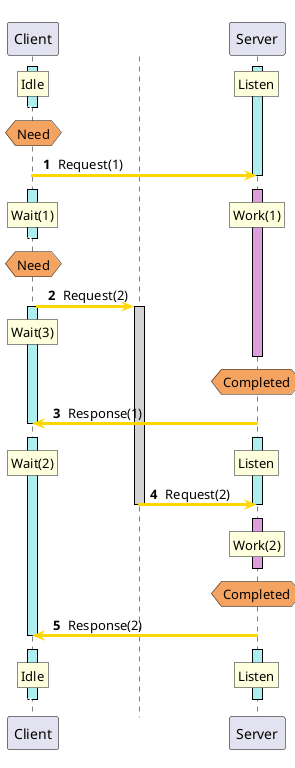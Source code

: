 @startuml
autonumber " <b>#</b> "
skinparam shadowing false
skinparam sequence {
ArrowThickness 3
ActorBorderColor Black
LifeLineBorderColor Black
LifeLineBackgroundColor Black
ParticipantBorderColor Black
}
skinparam ControlBorderColor White
skinparam ControlBackgroundColor White
skinparam BoxPadding 50
participant "Client" as A0 order 10100
participant "Server" as A1 order 10200
activate A0 #PaleTurquoise
activate A1 #PaleTurquoise
rnote over A0 : Idle
/ rnote over A1 : Listen
autonumber stop
[<[#White]-- A0
autonumber resume
deactivate A0
hnote over A0 #SandyBrown: Need
A0 -[#Gold]> A1 : Request(1)
deactivate A1
autonumber stop
[<[#White]-- A0
autonumber resume
activate A0 #PaleTurquoise
activate A1 #Plum
rnote over A0 : Wait(1)
/ rnote over A1 : Work(1)
autonumber stop
[<[#White]-- A0
autonumber resume
deactivate A0
hnote over A0 #SandyBrown: Need
control " " as T0 order 10101
A0 -[#Gold]> T0 : Request(2)
activate T0 #LightGray
activate A0 #PaleTurquoise
rnote over A0 : Wait(3)
autonumber stop
[<[#White]-- A0
autonumber resume
deactivate A1
hnote over A1 #SandyBrown: Completed
A1 -[#Gold]> A0 : Response(1)
deactivate A0
autonumber stop
[<[#White]-- A0
autonumber resume
activate A1 #PaleTurquoise
activate A0 #PaleTurquoise
rnote over A1 : Listen
/ rnote over A0 : Wait(2)
T0 -[#Gold]> A1 : Request(2)
deactivate T0
deactivate A1
autonumber stop
[<[#White]-- A0
autonumber resume
activate A1 #Plum
rnote over A1 : Work(2)
autonumber stop
[<[#White]-- A0
autonumber resume
deactivate A1
hnote over A1 #SandyBrown: Completed
A1 -[#Gold]> A0 : Response(2)
deactivate A0
autonumber stop
[<[#White]-- A0
autonumber resume
activate A0 #PaleTurquoise
activate A1 #PaleTurquoise
rnote over A0 : Idle
/ rnote over A1 : Listen
autonumber stop
[<[#White]-- A0
autonumber resume
deactivate A0
deactivate A1
@enduml
